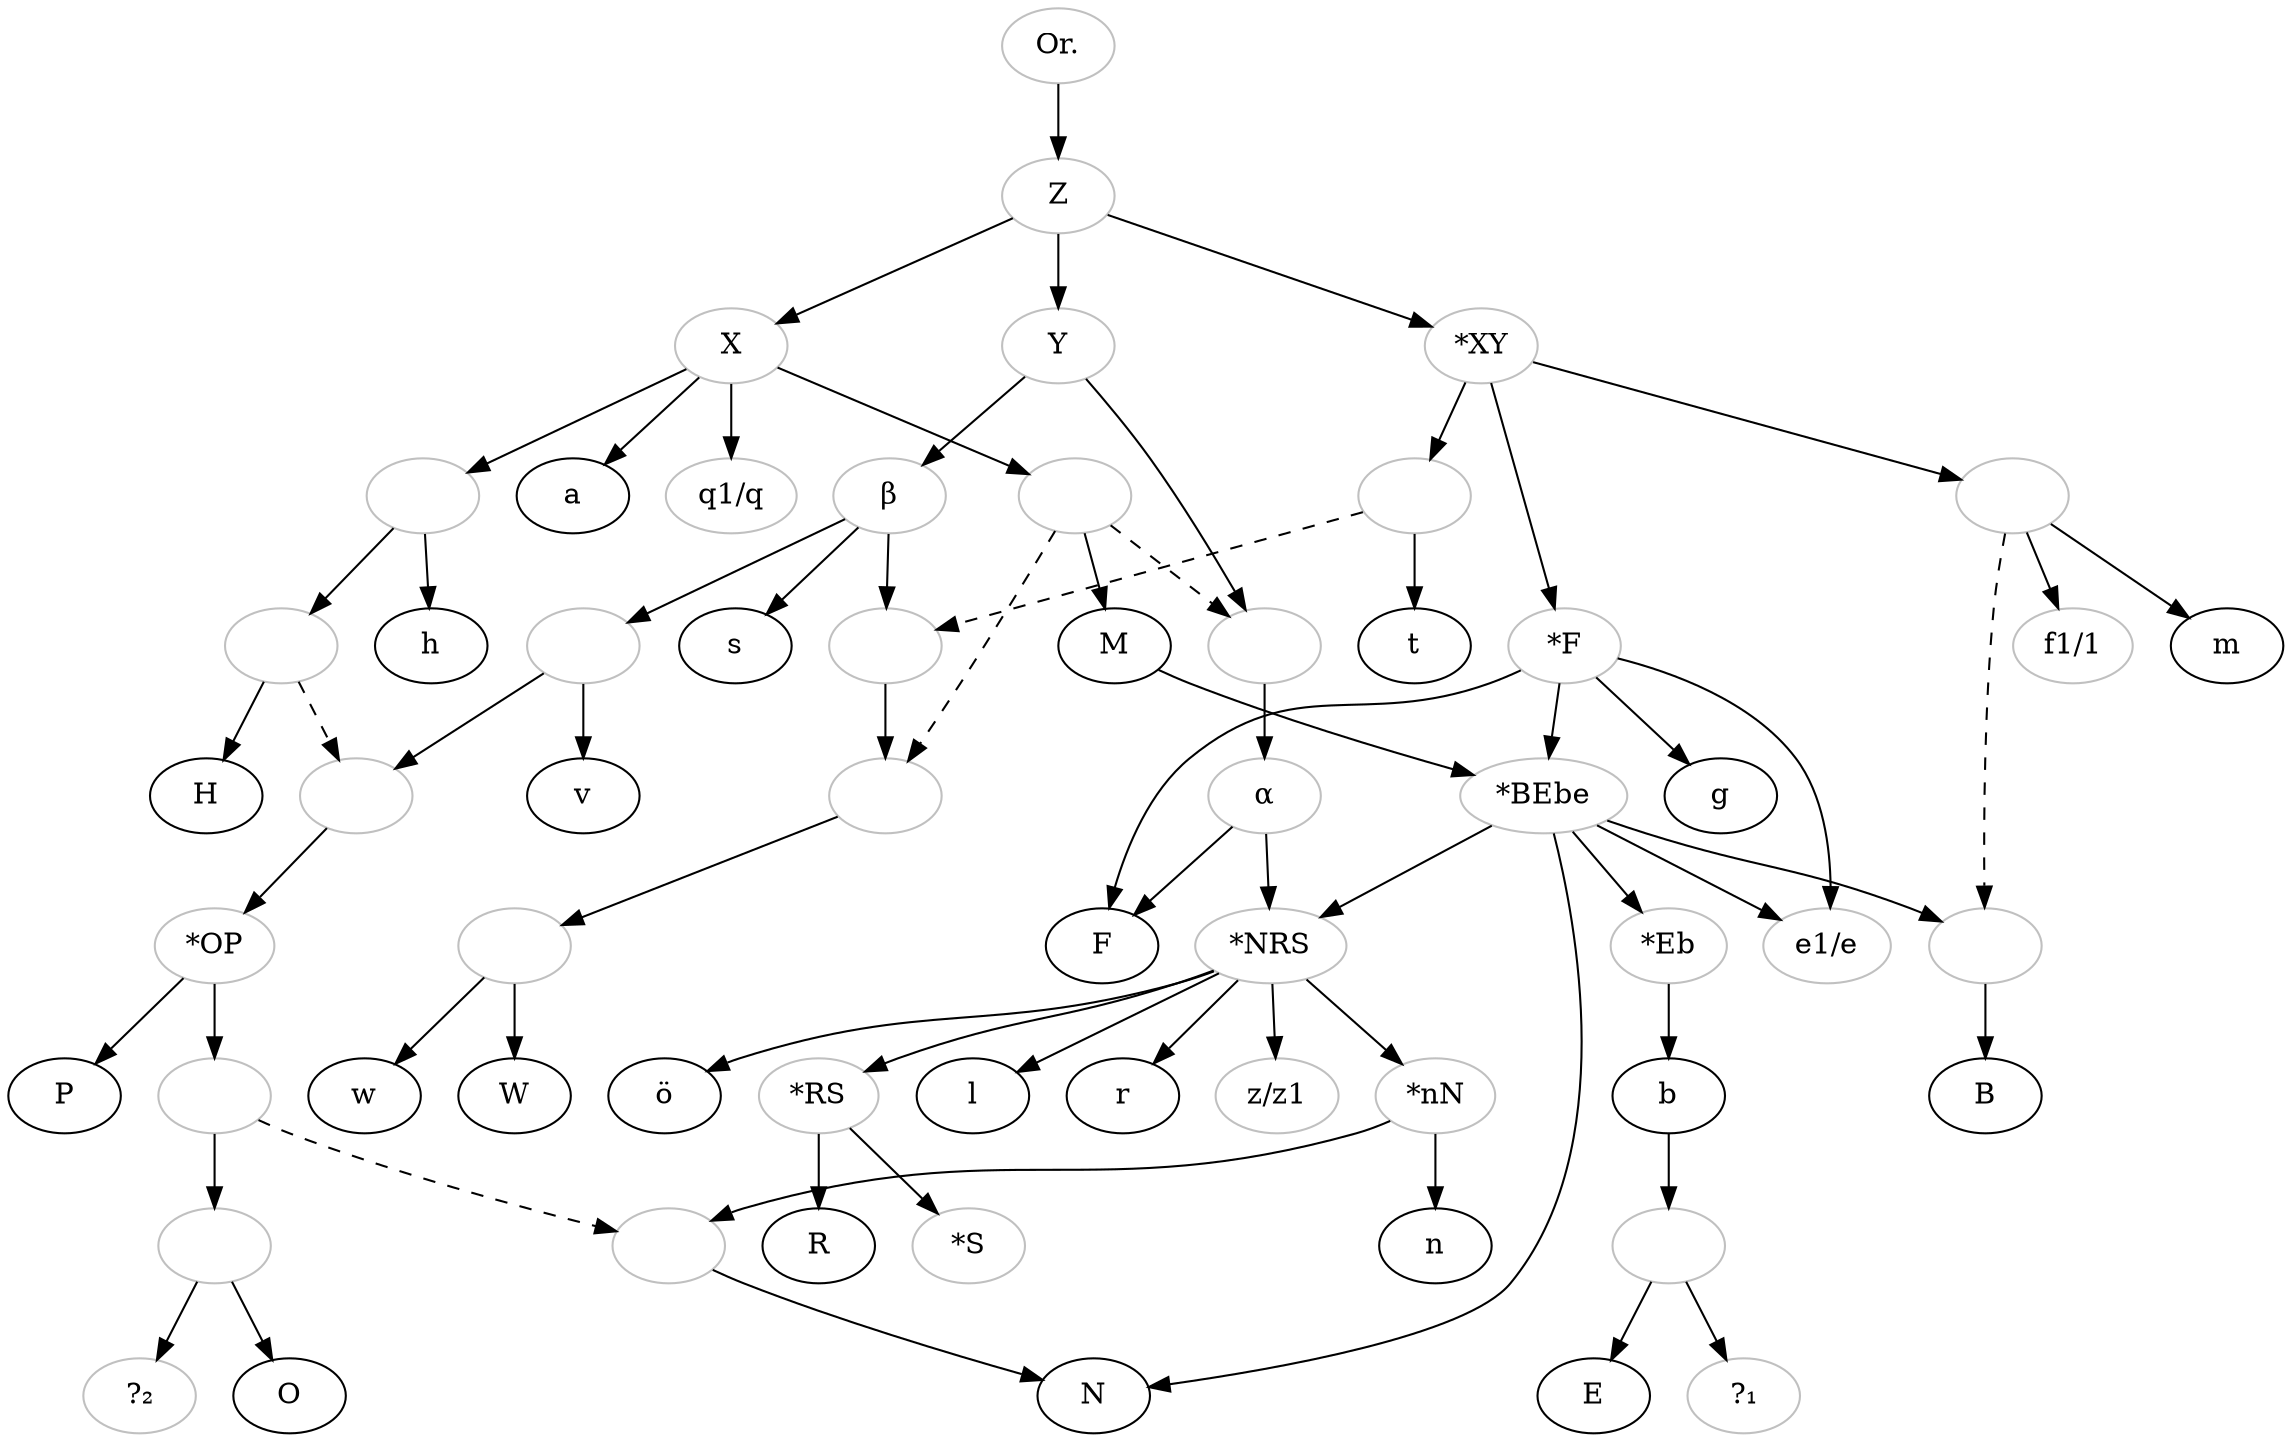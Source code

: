 

digraph {

    original[color="grey", label="Or."]
    archetyp[color="grey", label=Z]
    X[color="grey", label=X]
    starXY[color="grey", label="*XY"]
    Y[color="grey", label="Y"]
    1[color="grey", label=""]
    a
    q1slashq[color="grey", label="q1/q"]
    M
    H
    h
    2[color="grey", label=""]
    m
    f1slashf[color="grey", label="f1/1"]
    starF[color="grey", label="*F"]
    t
    alpha[color="grey", label="α"]
    beta[color="grey", label="β"]
    starBEbe[color="grey", label="*BEbe"]
    B
    starEb[color="grey", label="*Eb"]
    b
    E
    questionprime[color="grey", label="?₁"]
    3[color="grey", label=""]
    e1slashe[color="grey", label="e1/e"]
    N
    F
    starNRS[color="grey", label="*NRS"]
    g
    starnN[color="grey", label="*nN"]
    l
    r
    zslashz1[color="grey", label="z/z1"]
    oe[label="ö"]
    starRS[color="grey", label="*RS"]
    n
    R
    starS[color="grey", label="*S"]
    4[color="grey", label=""]
    s
    5[color="grey", label=""]
    w
    W
    v
    starOP[color="grey", label="*OP"]
    6[color="grey", label=""]
    O
    P
    questionsec[color="grey", label="?₂"]
    100[color="grey", label=""]
    101[color="grey", label=""]
    102[color="grey", label=""]
    103[color="grey", label=""]
    104[color="grey", label=""]
    105[color="grey", label=""]
    106[color="grey", label=""]
    107[color="grey", label=""]
    108[color="grey", label=""]
    109[color="grey", label=""]
    

   original -> archetyp
   archetyp -> X
   archetyp -> starXY
   archetyp -> Y

   X -> 1
   X -> a
   X -> q1slashq
   X -> 102

   102 -> M

   1 -> 100
   1 -> h

   100 -> H
   
   starXY -> 2
   starXY -> starF
   starXY -> 106

   106 -> t
   
   2 -> m
   2 -> f1slashf

   Y -> beta
   Y -> 103

   103 -> alpha

   M -> starBEbe

   starF -> starBEbe
   starF -> e1slashe
   starF -> F
   starF -> g

   starBEbe -> starEb
   starBEbe -> e1slashe
   starBEbe -> N
   starBEbe -> starNRS
   starBEbe -> 105

   105 -> B

   starEb -> b

   b -> 3

   3 -> questionprime
   3 -> E

   alpha -> F 
   alpha -> starNRS

   starNRS -> starnN
   starNRS -> l
   starNRS -> r
   starNRS -> zslashz1
   starNRS -> oe
   starNRS -> starRS

   starnN -> n
   starnN -> 109

   109 -> N

   starRS -> R
   starRS -> starS

   beta -> s
   beta -> 5
   beta -> 107

   107 -> 104

   104 -> 4

   4 -> w
   4 -> W

   5 -> v
   5 -> 101

   101 -> starOP

   starOP -> P
   starOP -> 108

   108 -> 6

   6 -> questionsec
   6 -> O


   100 -> 101 [style="dashed"]
   102 -> 103 [style="dashed"]
   102 -> 104 [style="dashed"]
   2 -> 105 [style="dashed"]



   106 -> 107 [style="dashed"]
   108 -> 109 [style="dashed"]

}
